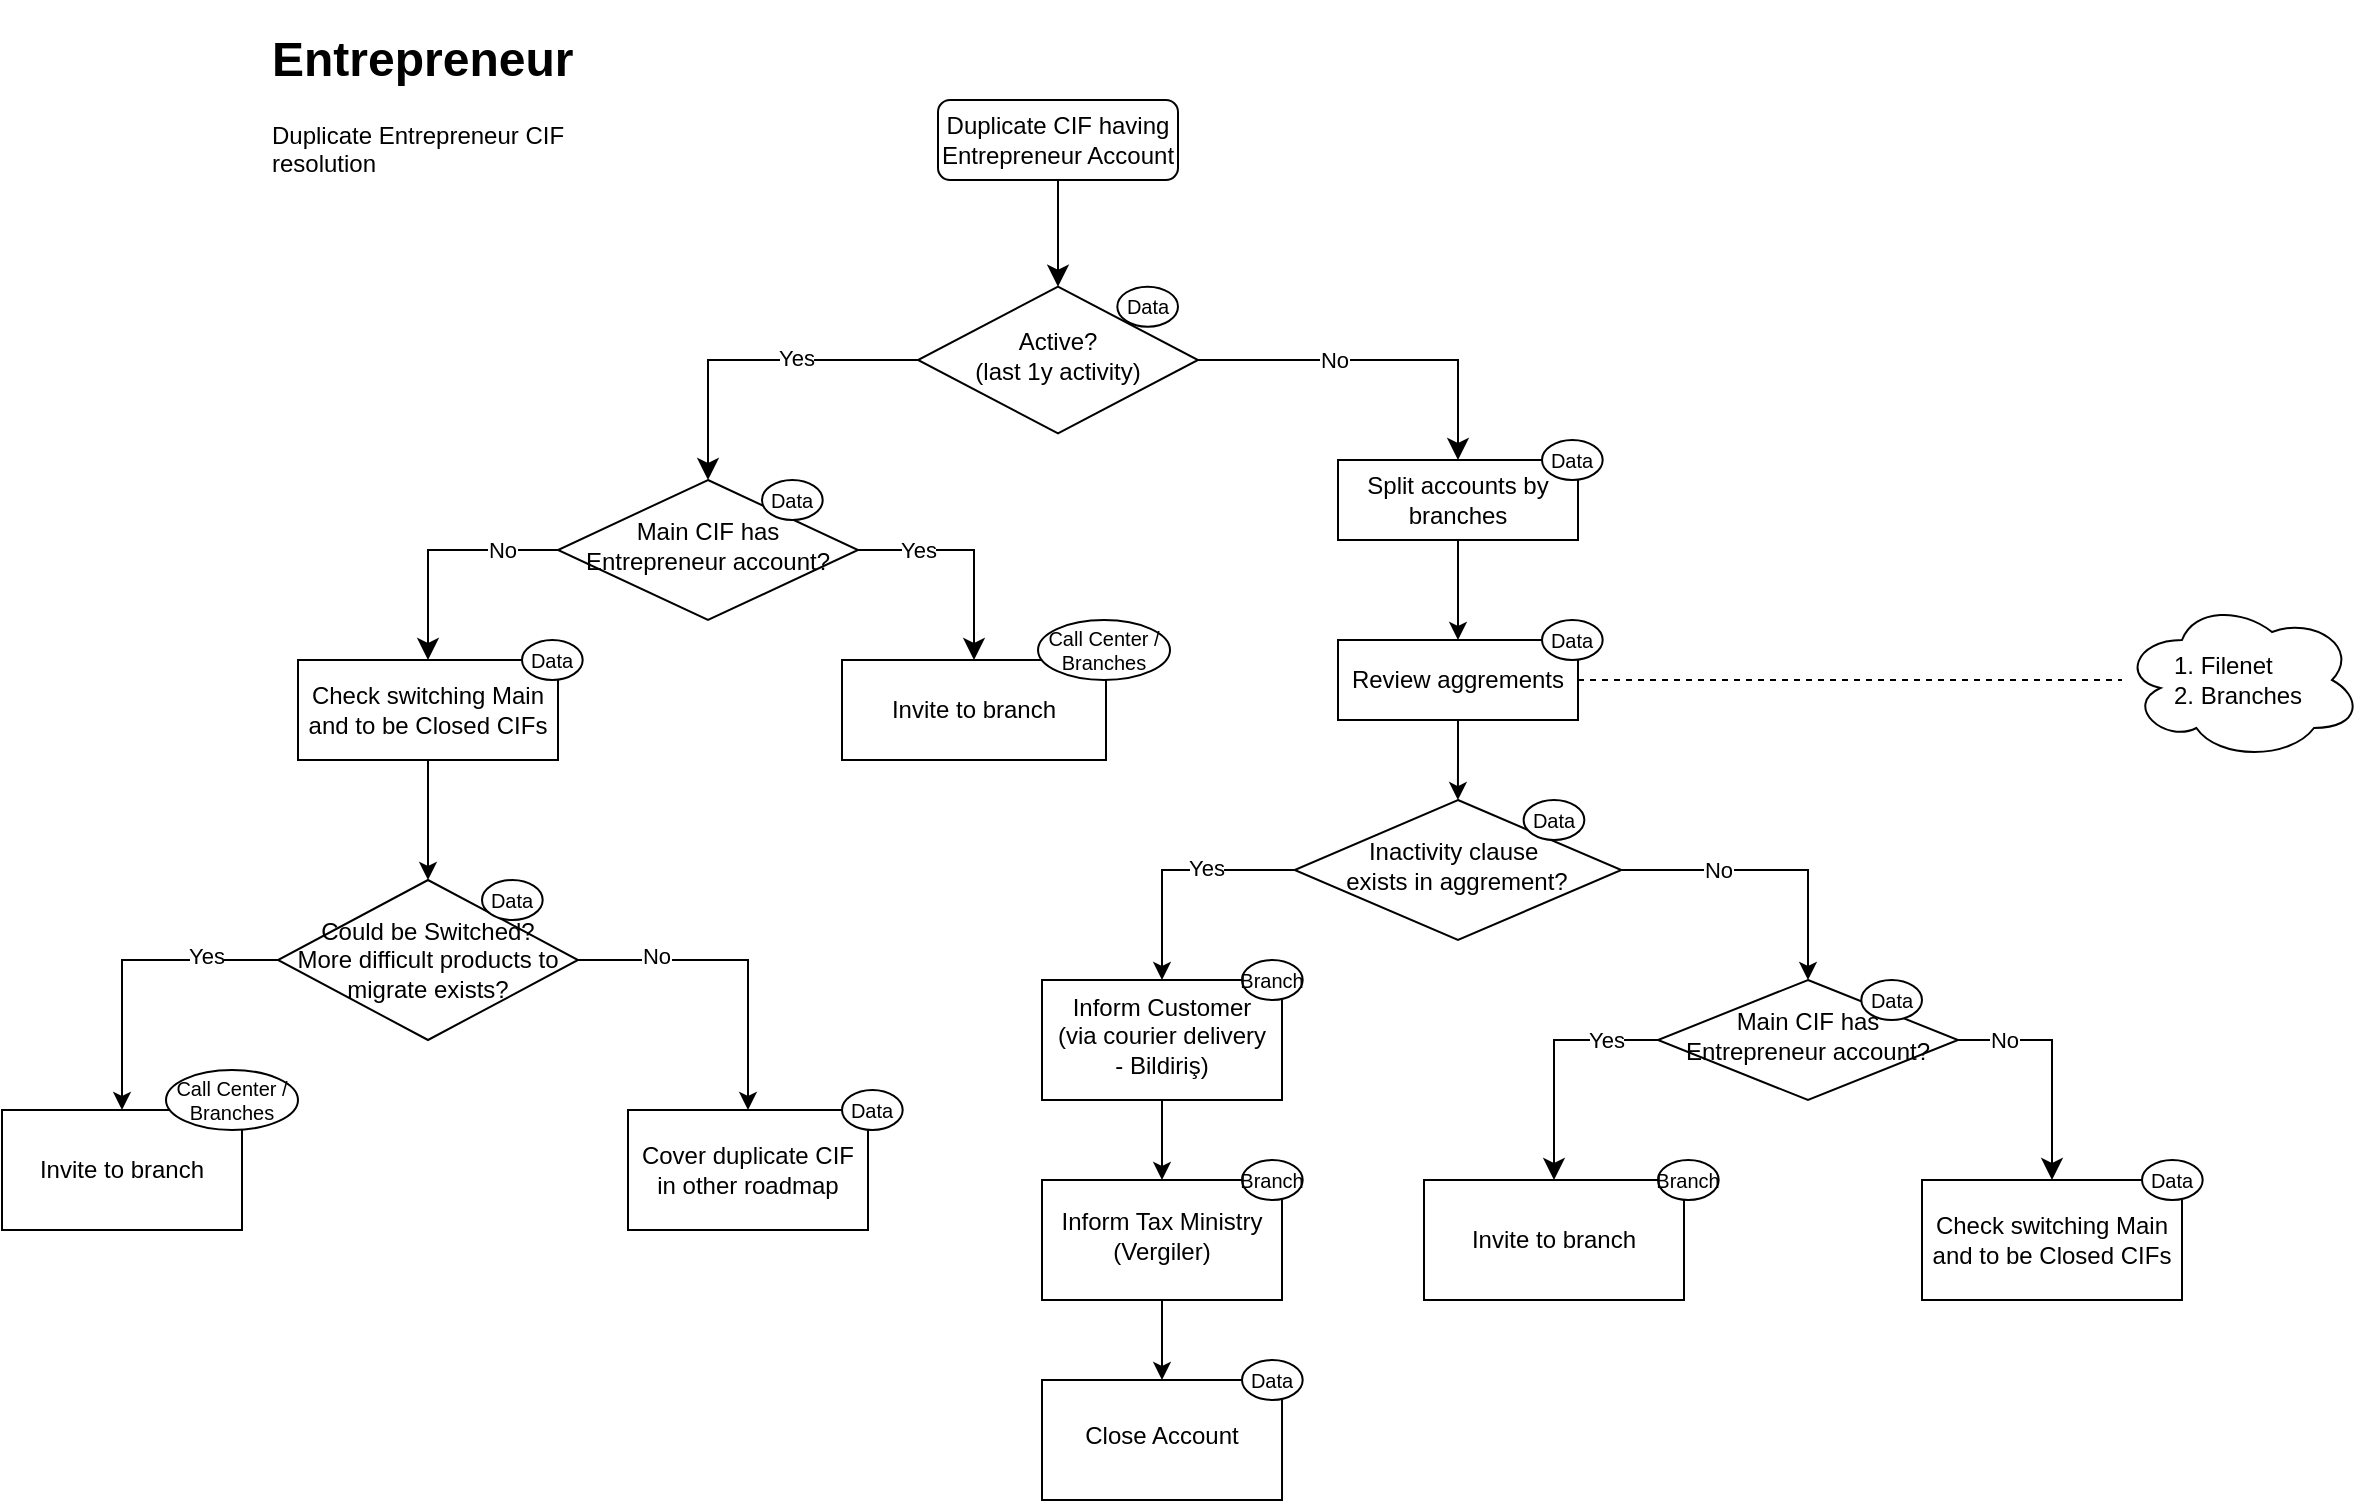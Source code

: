 <mxfile version="23.1.5" type="github">
  <diagram id="C5RBs43oDa-KdzZeNtuy" name="Page-1">
    <mxGraphModel dx="2261" dy="780" grid="1" gridSize="10" guides="1" tooltips="1" connect="1" arrows="1" fold="1" page="1" pageScale="1" pageWidth="827" pageHeight="1169" math="0" shadow="0">
      <root>
        <mxCell id="WIyWlLk6GJQsqaUBKTNV-0" />
        <mxCell id="WIyWlLk6GJQsqaUBKTNV-1" parent="WIyWlLk6GJQsqaUBKTNV-0" />
        <mxCell id="KJ_HPDsQMNC6sKq2eSFU-30" value="" style="rounded=0;html=1;jettySize=auto;orthogonalLoop=1;fontSize=11;endArrow=classic;endFill=1;endSize=8;strokeWidth=1;shadow=0;labelBackgroundColor=none;edgeStyle=orthogonalEdgeStyle;" edge="1" parent="WIyWlLk6GJQsqaUBKTNV-1" source="KJ_HPDsQMNC6sKq2eSFU-31" target="KJ_HPDsQMNC6sKq2eSFU-36">
          <mxGeometry relative="1" as="geometry" />
        </mxCell>
        <mxCell id="KJ_HPDsQMNC6sKq2eSFU-31" value="Duplicate CIF having Entrepreneur Account" style="rounded=1;whiteSpace=wrap;html=1;fontSize=12;glass=0;strokeWidth=1;shadow=0;" vertex="1" parent="WIyWlLk6GJQsqaUBKTNV-1">
          <mxGeometry x="348" y="80" width="120" height="40" as="geometry" />
        </mxCell>
        <mxCell id="KJ_HPDsQMNC6sKq2eSFU-32" value="" style="rounded=0;html=1;jettySize=auto;orthogonalLoop=1;fontSize=11;endArrow=classic;endFill=1;endSize=8;strokeWidth=1;shadow=0;labelBackgroundColor=none;edgeStyle=orthogonalEdgeStyle;" edge="1" parent="WIyWlLk6GJQsqaUBKTNV-1" source="KJ_HPDsQMNC6sKq2eSFU-36" target="KJ_HPDsQMNC6sKq2eSFU-43">
          <mxGeometry y="20" relative="1" as="geometry">
            <mxPoint as="offset" />
          </mxGeometry>
        </mxCell>
        <mxCell id="KJ_HPDsQMNC6sKq2eSFU-33" value="Yes" style="edgeLabel;html=1;align=center;verticalAlign=middle;resizable=0;points=[];" vertex="1" connectable="0" parent="KJ_HPDsQMNC6sKq2eSFU-32">
          <mxGeometry x="-0.255" y="-1" relative="1" as="geometry">
            <mxPoint as="offset" />
          </mxGeometry>
        </mxCell>
        <mxCell id="KJ_HPDsQMNC6sKq2eSFU-34" value="" style="edgeStyle=orthogonalEdgeStyle;rounded=0;jettySize=auto;orthogonalLoop=1;endArrow=classic;endFill=1;endSize=8;strokeWidth=1;shadow=0;align=center;labelPosition=center;verticalLabelPosition=middle;verticalAlign=middle;" edge="1" parent="WIyWlLk6GJQsqaUBKTNV-1" source="KJ_HPDsQMNC6sKq2eSFU-36" target="KJ_HPDsQMNC6sKq2eSFU-38">
          <mxGeometry x="-0.201" y="20" relative="1" as="geometry">
            <mxPoint as="offset" />
          </mxGeometry>
        </mxCell>
        <mxCell id="KJ_HPDsQMNC6sKq2eSFU-35" value="No" style="edgeLabel;html=1;align=center;verticalAlign=middle;resizable=0;points=[];" vertex="1" connectable="0" parent="KJ_HPDsQMNC6sKq2eSFU-34">
          <mxGeometry x="-0.248" relative="1" as="geometry">
            <mxPoint as="offset" />
          </mxGeometry>
        </mxCell>
        <mxCell id="KJ_HPDsQMNC6sKq2eSFU-36" value="Active? &lt;br&gt;(last 1y activity)" style="rhombus;whiteSpace=wrap;html=1;shadow=0;fontFamily=Helvetica;fontSize=12;align=center;strokeWidth=1;spacing=6;spacingTop=-4;" vertex="1" parent="WIyWlLk6GJQsqaUBKTNV-1">
          <mxGeometry x="338" y="173.34" width="140" height="73.33" as="geometry" />
        </mxCell>
        <mxCell id="KJ_HPDsQMNC6sKq2eSFU-37" value="" style="edgeStyle=orthogonalEdgeStyle;rounded=0;orthogonalLoop=1;jettySize=auto;html=1;" edge="1" parent="WIyWlLk6GJQsqaUBKTNV-1" source="KJ_HPDsQMNC6sKq2eSFU-38" target="KJ_HPDsQMNC6sKq2eSFU-48">
          <mxGeometry relative="1" as="geometry" />
        </mxCell>
        <mxCell id="KJ_HPDsQMNC6sKq2eSFU-38" value="Split accounts by branches" style="rounded=0;whiteSpace=wrap;html=1;fontSize=12;glass=0;strokeWidth=1;shadow=0;" vertex="1" parent="WIyWlLk6GJQsqaUBKTNV-1">
          <mxGeometry x="548" y="260" width="120" height="40" as="geometry" />
        </mxCell>
        <mxCell id="KJ_HPDsQMNC6sKq2eSFU-39" value="" style="rounded=0;html=1;jettySize=auto;orthogonalLoop=1;fontSize=11;endArrow=classic;endFill=1;endSize=8;strokeWidth=1;shadow=0;labelBackgroundColor=none;edgeStyle=orthogonalEdgeStyle;exitX=0;exitY=0.5;exitDx=0;exitDy=0;" edge="1" parent="WIyWlLk6GJQsqaUBKTNV-1" source="KJ_HPDsQMNC6sKq2eSFU-43" target="KJ_HPDsQMNC6sKq2eSFU-44">
          <mxGeometry x="0.333" y="20" relative="1" as="geometry">
            <mxPoint as="offset" />
          </mxGeometry>
        </mxCell>
        <mxCell id="KJ_HPDsQMNC6sKq2eSFU-40" value="No" style="edgeLabel;html=1;align=center;verticalAlign=middle;resizable=0;points=[];" vertex="1" connectable="0" parent="KJ_HPDsQMNC6sKq2eSFU-39">
          <mxGeometry x="-0.615" relative="1" as="geometry">
            <mxPoint x="-5" as="offset" />
          </mxGeometry>
        </mxCell>
        <mxCell id="KJ_HPDsQMNC6sKq2eSFU-41" value="" style="edgeStyle=orthogonalEdgeStyle;rounded=0;html=1;jettySize=auto;orthogonalLoop=1;fontSize=11;endArrow=classic;endFill=1;endSize=8;strokeWidth=1;shadow=0;labelBackgroundColor=none;exitX=1;exitY=0.5;exitDx=0;exitDy=0;" edge="1" parent="WIyWlLk6GJQsqaUBKTNV-1" source="KJ_HPDsQMNC6sKq2eSFU-43" target="KJ_HPDsQMNC6sKq2eSFU-45">
          <mxGeometry y="10" relative="1" as="geometry">
            <mxPoint as="offset" />
          </mxGeometry>
        </mxCell>
        <mxCell id="KJ_HPDsQMNC6sKq2eSFU-42" value="Yes" style="edgeLabel;html=1;align=center;verticalAlign=middle;resizable=0;points=[];" vertex="1" connectable="0" parent="KJ_HPDsQMNC6sKq2eSFU-41">
          <mxGeometry x="-0.415" y="2" relative="1" as="geometry">
            <mxPoint x="-3" y="2" as="offset" />
          </mxGeometry>
        </mxCell>
        <mxCell id="KJ_HPDsQMNC6sKq2eSFU-43" value="Main CIF has &lt;br&gt;Entrepreneur account?" style="rhombus;whiteSpace=wrap;html=1;shadow=0;fontFamily=Helvetica;fontSize=12;align=center;strokeWidth=1;spacing=6;spacingTop=-4;" vertex="1" parent="WIyWlLk6GJQsqaUBKTNV-1">
          <mxGeometry x="158" y="270" width="150" height="70" as="geometry" />
        </mxCell>
        <mxCell id="KJ_HPDsQMNC6sKq2eSFU-73" value="" style="edgeStyle=orthogonalEdgeStyle;rounded=0;orthogonalLoop=1;jettySize=auto;html=1;" edge="1" parent="WIyWlLk6GJQsqaUBKTNV-1" source="KJ_HPDsQMNC6sKq2eSFU-44" target="KJ_HPDsQMNC6sKq2eSFU-72">
          <mxGeometry relative="1" as="geometry" />
        </mxCell>
        <mxCell id="KJ_HPDsQMNC6sKq2eSFU-44" value="Check switching Main and to be Closed CIFs" style="rounded=0;whiteSpace=wrap;html=1;fontSize=12;glass=0;strokeWidth=1;shadow=0;" vertex="1" parent="WIyWlLk6GJQsqaUBKTNV-1">
          <mxGeometry x="28" y="360" width="130" height="50" as="geometry" />
        </mxCell>
        <mxCell id="KJ_HPDsQMNC6sKq2eSFU-45" value="Invite to branch" style="rounded=0;whiteSpace=wrap;html=1;fontSize=12;glass=0;strokeWidth=1;shadow=0;" vertex="1" parent="WIyWlLk6GJQsqaUBKTNV-1">
          <mxGeometry x="300" y="360" width="132" height="50" as="geometry" />
        </mxCell>
        <mxCell id="KJ_HPDsQMNC6sKq2eSFU-46" value="&lt;h1&gt;Entrepreneur&lt;/h1&gt;&lt;p&gt;Duplicate Entrepreneur CIF resolution&lt;/p&gt;" style="text;html=1;spacing=5;spacingTop=-20;whiteSpace=wrap;overflow=hidden;rounded=0;" vertex="1" parent="WIyWlLk6GJQsqaUBKTNV-1">
          <mxGeometry x="10" y="40" width="190" height="120" as="geometry" />
        </mxCell>
        <mxCell id="KJ_HPDsQMNC6sKq2eSFU-47" value="" style="edgeStyle=orthogonalEdgeStyle;rounded=0;orthogonalLoop=1;jettySize=auto;html=1;" edge="1" parent="WIyWlLk6GJQsqaUBKTNV-1" source="KJ_HPDsQMNC6sKq2eSFU-48" target="KJ_HPDsQMNC6sKq2eSFU-53">
          <mxGeometry relative="1" as="geometry" />
        </mxCell>
        <mxCell id="KJ_HPDsQMNC6sKq2eSFU-48" value="Review aggrements" style="rounded=0;whiteSpace=wrap;html=1;fontSize=12;glass=0;strokeWidth=1;shadow=0;" vertex="1" parent="WIyWlLk6GJQsqaUBKTNV-1">
          <mxGeometry x="548" y="350" width="120" height="40" as="geometry" />
        </mxCell>
        <mxCell id="KJ_HPDsQMNC6sKq2eSFU-49" value="" style="edgeStyle=orthogonalEdgeStyle;rounded=0;orthogonalLoop=1;jettySize=auto;html=1;" edge="1" parent="WIyWlLk6GJQsqaUBKTNV-1" source="KJ_HPDsQMNC6sKq2eSFU-53" target="KJ_HPDsQMNC6sKq2eSFU-55">
          <mxGeometry relative="1" as="geometry" />
        </mxCell>
        <mxCell id="KJ_HPDsQMNC6sKq2eSFU-50" value="Yes" style="edgeLabel;html=1;align=center;verticalAlign=middle;resizable=0;points=[];" vertex="1" connectable="0" parent="KJ_HPDsQMNC6sKq2eSFU-49">
          <mxGeometry x="-0.257" y="-1" relative="1" as="geometry">
            <mxPoint as="offset" />
          </mxGeometry>
        </mxCell>
        <mxCell id="KJ_HPDsQMNC6sKq2eSFU-51" value="" style="edgeStyle=orthogonalEdgeStyle;rounded=0;orthogonalLoop=1;jettySize=auto;html=1;entryX=0.5;entryY=0;entryDx=0;entryDy=0;" edge="1" parent="WIyWlLk6GJQsqaUBKTNV-1" source="KJ_HPDsQMNC6sKq2eSFU-53" target="KJ_HPDsQMNC6sKq2eSFU-67">
          <mxGeometry relative="1" as="geometry">
            <mxPoint x="779.0" y="520" as="targetPoint" />
          </mxGeometry>
        </mxCell>
        <mxCell id="KJ_HPDsQMNC6sKq2eSFU-52" value="No" style="edgeLabel;html=1;align=center;verticalAlign=middle;resizable=0;points=[];" vertex="1" connectable="0" parent="KJ_HPDsQMNC6sKq2eSFU-51">
          <mxGeometry x="-0.193" y="-2" relative="1" as="geometry">
            <mxPoint x="-12" y="-2" as="offset" />
          </mxGeometry>
        </mxCell>
        <mxCell id="KJ_HPDsQMNC6sKq2eSFU-53" value="&lt;div style=&quot;&quot;&gt;&lt;span style=&quot;background-color: initial;&quot;&gt;Inactivity clause&amp;nbsp;&lt;/span&gt;&lt;/div&gt;&lt;div style=&quot;&quot;&gt;&lt;span style=&quot;background-color: initial;&quot;&gt;exists&amp;nbsp;&lt;/span&gt;&lt;span style=&quot;background-color: initial;&quot;&gt;in aggrement?&lt;/span&gt;&lt;/div&gt;" style="rhombus;whiteSpace=wrap;html=1;shadow=0;fontFamily=Helvetica;fontSize=12;align=center;strokeWidth=1;spacing=6;spacingTop=-4;verticalAlign=middle;horizontal=1;" vertex="1" parent="WIyWlLk6GJQsqaUBKTNV-1">
          <mxGeometry x="526.33" y="430" width="163.33" height="70" as="geometry" />
        </mxCell>
        <mxCell id="KJ_HPDsQMNC6sKq2eSFU-54" value="" style="edgeStyle=orthogonalEdgeStyle;rounded=0;orthogonalLoop=1;jettySize=auto;html=1;" edge="1" parent="WIyWlLk6GJQsqaUBKTNV-1" source="KJ_HPDsQMNC6sKq2eSFU-55" target="KJ_HPDsQMNC6sKq2eSFU-57">
          <mxGeometry relative="1" as="geometry" />
        </mxCell>
        <mxCell id="KJ_HPDsQMNC6sKq2eSFU-55" value="Inform Customer (via courier delivery - Bildiriş)" style="whiteSpace=wrap;html=1;shadow=0;strokeWidth=1;spacing=6;spacingTop=-4;" vertex="1" parent="WIyWlLk6GJQsqaUBKTNV-1">
          <mxGeometry x="400" y="520" width="120" height="60" as="geometry" />
        </mxCell>
        <mxCell id="KJ_HPDsQMNC6sKq2eSFU-56" value="" style="edgeStyle=orthogonalEdgeStyle;rounded=0;orthogonalLoop=1;jettySize=auto;html=1;" edge="1" parent="WIyWlLk6GJQsqaUBKTNV-1" source="KJ_HPDsQMNC6sKq2eSFU-57" target="KJ_HPDsQMNC6sKq2eSFU-58">
          <mxGeometry relative="1" as="geometry" />
        </mxCell>
        <mxCell id="KJ_HPDsQMNC6sKq2eSFU-57" value="Inform Tax Ministry&lt;br&gt;(Vergiler)" style="whiteSpace=wrap;html=1;shadow=0;strokeWidth=1;spacing=6;spacingTop=-4;" vertex="1" parent="WIyWlLk6GJQsqaUBKTNV-1">
          <mxGeometry x="400" y="620" width="120" height="60" as="geometry" />
        </mxCell>
        <mxCell id="KJ_HPDsQMNC6sKq2eSFU-58" value="Close Account" style="whiteSpace=wrap;html=1;shadow=0;strokeWidth=1;spacing=6;spacingTop=-4;" vertex="1" parent="WIyWlLk6GJQsqaUBKTNV-1">
          <mxGeometry x="400" y="720" width="120.01" height="60" as="geometry" />
        </mxCell>
        <mxCell id="KJ_HPDsQMNC6sKq2eSFU-63" value="" style="rounded=0;html=1;jettySize=auto;orthogonalLoop=1;fontSize=11;endArrow=classic;endFill=1;endSize=8;strokeWidth=1;shadow=0;labelBackgroundColor=none;edgeStyle=orthogonalEdgeStyle;exitX=1;exitY=0.5;exitDx=0;exitDy=0;" edge="1" parent="WIyWlLk6GJQsqaUBKTNV-1" source="KJ_HPDsQMNC6sKq2eSFU-67" target="KJ_HPDsQMNC6sKq2eSFU-68">
          <mxGeometry x="0.333" y="20" relative="1" as="geometry">
            <mxPoint as="offset" />
          </mxGeometry>
        </mxCell>
        <mxCell id="KJ_HPDsQMNC6sKq2eSFU-64" value="No" style="edgeLabel;html=1;align=center;verticalAlign=middle;resizable=0;points=[];" vertex="1" connectable="0" parent="KJ_HPDsQMNC6sKq2eSFU-63">
          <mxGeometry x="-0.615" relative="1" as="geometry">
            <mxPoint as="offset" />
          </mxGeometry>
        </mxCell>
        <mxCell id="KJ_HPDsQMNC6sKq2eSFU-65" value="" style="edgeStyle=orthogonalEdgeStyle;rounded=0;html=1;jettySize=auto;orthogonalLoop=1;fontSize=11;endArrow=classic;endFill=1;endSize=8;strokeWidth=1;shadow=0;labelBackgroundColor=none;exitX=0;exitY=0.5;exitDx=0;exitDy=0;" edge="1" parent="WIyWlLk6GJQsqaUBKTNV-1" source="KJ_HPDsQMNC6sKq2eSFU-67" target="KJ_HPDsQMNC6sKq2eSFU-69">
          <mxGeometry y="10" relative="1" as="geometry">
            <mxPoint as="offset" />
          </mxGeometry>
        </mxCell>
        <mxCell id="KJ_HPDsQMNC6sKq2eSFU-66" value="Yes" style="edgeLabel;html=1;align=center;verticalAlign=middle;resizable=0;points=[];" vertex="1" connectable="0" parent="KJ_HPDsQMNC6sKq2eSFU-65">
          <mxGeometry x="-0.415" y="2" relative="1" as="geometry">
            <mxPoint x="9" y="-2" as="offset" />
          </mxGeometry>
        </mxCell>
        <mxCell id="KJ_HPDsQMNC6sKq2eSFU-67" value="Main CIF has &lt;br&gt;Entrepreneur account?" style="rhombus;whiteSpace=wrap;html=1;shadow=0;fontFamily=Helvetica;fontSize=12;align=center;strokeWidth=1;spacing=6;spacingTop=-4;" vertex="1" parent="WIyWlLk6GJQsqaUBKTNV-1">
          <mxGeometry x="708" y="520" width="150" height="60" as="geometry" />
        </mxCell>
        <mxCell id="KJ_HPDsQMNC6sKq2eSFU-68" value="Check switching Main and to be Closed CIFs" style="rounded=0;whiteSpace=wrap;html=1;fontSize=12;glass=0;strokeWidth=1;shadow=0;" vertex="1" parent="WIyWlLk6GJQsqaUBKTNV-1">
          <mxGeometry x="840" y="620" width="130" height="60" as="geometry" />
        </mxCell>
        <mxCell id="KJ_HPDsQMNC6sKq2eSFU-69" value="Invite to branch" style="rounded=0;whiteSpace=wrap;html=1;fontSize=12;glass=0;strokeWidth=1;shadow=0;" vertex="1" parent="WIyWlLk6GJQsqaUBKTNV-1">
          <mxGeometry x="591" y="620" width="130" height="60" as="geometry" />
        </mxCell>
        <mxCell id="KJ_HPDsQMNC6sKq2eSFU-75" value="" style="edgeStyle=orthogonalEdgeStyle;rounded=0;orthogonalLoop=1;jettySize=auto;html=1;" edge="1" parent="WIyWlLk6GJQsqaUBKTNV-1" source="KJ_HPDsQMNC6sKq2eSFU-72" target="KJ_HPDsQMNC6sKq2eSFU-74">
          <mxGeometry relative="1" as="geometry" />
        </mxCell>
        <mxCell id="KJ_HPDsQMNC6sKq2eSFU-76" value="Yes" style="edgeLabel;html=1;align=center;verticalAlign=middle;resizable=0;points=[];" vertex="1" connectable="0" parent="KJ_HPDsQMNC6sKq2eSFU-75">
          <mxGeometry x="-0.521" y="-2" relative="1" as="geometry">
            <mxPoint as="offset" />
          </mxGeometry>
        </mxCell>
        <mxCell id="KJ_HPDsQMNC6sKq2eSFU-78" value="" style="edgeStyle=orthogonalEdgeStyle;rounded=0;orthogonalLoop=1;jettySize=auto;html=1;" edge="1" parent="WIyWlLk6GJQsqaUBKTNV-1" source="KJ_HPDsQMNC6sKq2eSFU-72" target="KJ_HPDsQMNC6sKq2eSFU-77">
          <mxGeometry relative="1" as="geometry" />
        </mxCell>
        <mxCell id="KJ_HPDsQMNC6sKq2eSFU-79" value="No" style="edgeLabel;html=1;align=center;verticalAlign=middle;resizable=0;points=[];" vertex="1" connectable="0" parent="KJ_HPDsQMNC6sKq2eSFU-78">
          <mxGeometry x="-0.521" y="2" relative="1" as="geometry">
            <mxPoint as="offset" />
          </mxGeometry>
        </mxCell>
        <mxCell id="KJ_HPDsQMNC6sKq2eSFU-72" value="Could be Switched?&lt;br&gt;More difficult products to migrate exists?" style="rhombus;whiteSpace=wrap;html=1;" vertex="1" parent="WIyWlLk6GJQsqaUBKTNV-1">
          <mxGeometry x="18" y="470" width="150" height="80" as="geometry" />
        </mxCell>
        <mxCell id="KJ_HPDsQMNC6sKq2eSFU-74" value="Invite to branch" style="whiteSpace=wrap;html=1;" vertex="1" parent="WIyWlLk6GJQsqaUBKTNV-1">
          <mxGeometry x="-120" y="585" width="120" height="60" as="geometry" />
        </mxCell>
        <mxCell id="KJ_HPDsQMNC6sKq2eSFU-77" value="Cover duplicate CIF in other roadmap" style="whiteSpace=wrap;html=1;" vertex="1" parent="WIyWlLk6GJQsqaUBKTNV-1">
          <mxGeometry x="193" y="585" width="120" height="60" as="geometry" />
        </mxCell>
        <mxCell id="KJ_HPDsQMNC6sKq2eSFU-81" value="Data" style="ellipse;whiteSpace=wrap;html=1;fontSize=10;" vertex="1" parent="WIyWlLk6GJQsqaUBKTNV-1">
          <mxGeometry x="650" y="250" width="30.34" height="20" as="geometry" />
        </mxCell>
        <mxCell id="KJ_HPDsQMNC6sKq2eSFU-82" value="Data" style="ellipse;whiteSpace=wrap;html=1;fontSize=10;" vertex="1" parent="WIyWlLk6GJQsqaUBKTNV-1">
          <mxGeometry x="650" y="340" width="30.34" height="20" as="geometry" />
        </mxCell>
        <mxCell id="KJ_HPDsQMNC6sKq2eSFU-83" value="Data" style="ellipse;whiteSpace=wrap;html=1;fontSize=10;" vertex="1" parent="WIyWlLk6GJQsqaUBKTNV-1">
          <mxGeometry x="640.83" y="430" width="30.34" height="20" as="geometry" />
        </mxCell>
        <mxCell id="KJ_HPDsQMNC6sKq2eSFU-84" value="Data" style="ellipse;whiteSpace=wrap;html=1;fontSize=10;" vertex="1" parent="WIyWlLk6GJQsqaUBKTNV-1">
          <mxGeometry x="437.66" y="173.34" width="30.34" height="20" as="geometry" />
        </mxCell>
        <mxCell id="KJ_HPDsQMNC6sKq2eSFU-85" value="Data" style="ellipse;whiteSpace=wrap;html=1;fontSize=10;" vertex="1" parent="WIyWlLk6GJQsqaUBKTNV-1">
          <mxGeometry x="809.66" y="520" width="30.34" height="20" as="geometry" />
        </mxCell>
        <mxCell id="KJ_HPDsQMNC6sKq2eSFU-86" value="Data" style="ellipse;whiteSpace=wrap;html=1;fontSize=10;" vertex="1" parent="WIyWlLk6GJQsqaUBKTNV-1">
          <mxGeometry x="260.0" y="270" width="30.34" height="20" as="geometry" />
        </mxCell>
        <mxCell id="KJ_HPDsQMNC6sKq2eSFU-87" value="Call Center / Branches" style="ellipse;whiteSpace=wrap;html=1;fontSize=10;" vertex="1" parent="WIyWlLk6GJQsqaUBKTNV-1">
          <mxGeometry x="398.01" y="340" width="66" height="30" as="geometry" />
        </mxCell>
        <mxCell id="KJ_HPDsQMNC6sKq2eSFU-88" value="Data" style="ellipse;whiteSpace=wrap;html=1;fontSize=10;" vertex="1" parent="WIyWlLk6GJQsqaUBKTNV-1">
          <mxGeometry x="140.0" y="350" width="30.34" height="20" as="geometry" />
        </mxCell>
        <mxCell id="KJ_HPDsQMNC6sKq2eSFU-89" value="Data" style="ellipse;whiteSpace=wrap;html=1;fontSize=10;" vertex="1" parent="WIyWlLk6GJQsqaUBKTNV-1">
          <mxGeometry x="120.0" y="470" width="30.34" height="20" as="geometry" />
        </mxCell>
        <mxCell id="KJ_HPDsQMNC6sKq2eSFU-90" value="Data" style="ellipse;whiteSpace=wrap;html=1;fontSize=10;" vertex="1" parent="WIyWlLk6GJQsqaUBKTNV-1">
          <mxGeometry x="300.0" y="575" width="30.34" height="20" as="geometry" />
        </mxCell>
        <mxCell id="KJ_HPDsQMNC6sKq2eSFU-91" value="Call Center / Branches" style="ellipse;whiteSpace=wrap;html=1;fontSize=10;" vertex="1" parent="WIyWlLk6GJQsqaUBKTNV-1">
          <mxGeometry x="-38" y="565" width="66" height="30" as="geometry" />
        </mxCell>
        <mxCell id="KJ_HPDsQMNC6sKq2eSFU-92" value="Data" style="ellipse;whiteSpace=wrap;html=1;fontSize=10;" vertex="1" parent="WIyWlLk6GJQsqaUBKTNV-1">
          <mxGeometry x="950.0" y="610" width="30.34" height="20" as="geometry" />
        </mxCell>
        <mxCell id="KJ_HPDsQMNC6sKq2eSFU-93" value="" style="endArrow=none;dashed=1;html=1;rounded=0;exitX=1;exitY=0.5;exitDx=0;exitDy=0;" edge="1" parent="WIyWlLk6GJQsqaUBKTNV-1" source="KJ_HPDsQMNC6sKq2eSFU-48" target="KJ_HPDsQMNC6sKq2eSFU-95">
          <mxGeometry width="50" height="50" relative="1" as="geometry">
            <mxPoint x="680" y="500" as="sourcePoint" />
            <mxPoint x="940" y="370" as="targetPoint" />
          </mxGeometry>
        </mxCell>
        <mxCell id="KJ_HPDsQMNC6sKq2eSFU-95" value="1. Filenet&lt;br&gt;&lt;div style=&quot;&quot;&gt;&lt;span style=&quot;background-color: initial;&quot;&gt;2. Branches&lt;/span&gt;&lt;/div&gt;" style="ellipse;shape=cloud;whiteSpace=wrap;html=1;align=left;spacingTop=0;spacing=26;" vertex="1" parent="WIyWlLk6GJQsqaUBKTNV-1">
          <mxGeometry x="940" y="330" width="120" height="80" as="geometry" />
        </mxCell>
        <mxCell id="KJ_HPDsQMNC6sKq2eSFU-96" value="Branch" style="ellipse;whiteSpace=wrap;html=1;fontSize=10;" vertex="1" parent="WIyWlLk6GJQsqaUBKTNV-1">
          <mxGeometry x="500" y="510" width="30.34" height="20" as="geometry" />
        </mxCell>
        <mxCell id="KJ_HPDsQMNC6sKq2eSFU-97" value="Branch" style="ellipse;whiteSpace=wrap;html=1;fontSize=10;" vertex="1" parent="WIyWlLk6GJQsqaUBKTNV-1">
          <mxGeometry x="500" y="610" width="30.34" height="20" as="geometry" />
        </mxCell>
        <mxCell id="KJ_HPDsQMNC6sKq2eSFU-98" value="Data" style="ellipse;whiteSpace=wrap;html=1;fontSize=10;" vertex="1" parent="WIyWlLk6GJQsqaUBKTNV-1">
          <mxGeometry x="500" y="710" width="30.34" height="20" as="geometry" />
        </mxCell>
        <mxCell id="KJ_HPDsQMNC6sKq2eSFU-99" value="Branch" style="ellipse;whiteSpace=wrap;html=1;fontSize=10;" vertex="1" parent="WIyWlLk6GJQsqaUBKTNV-1">
          <mxGeometry x="708" y="610" width="30.34" height="20" as="geometry" />
        </mxCell>
      </root>
    </mxGraphModel>
  </diagram>
</mxfile>
